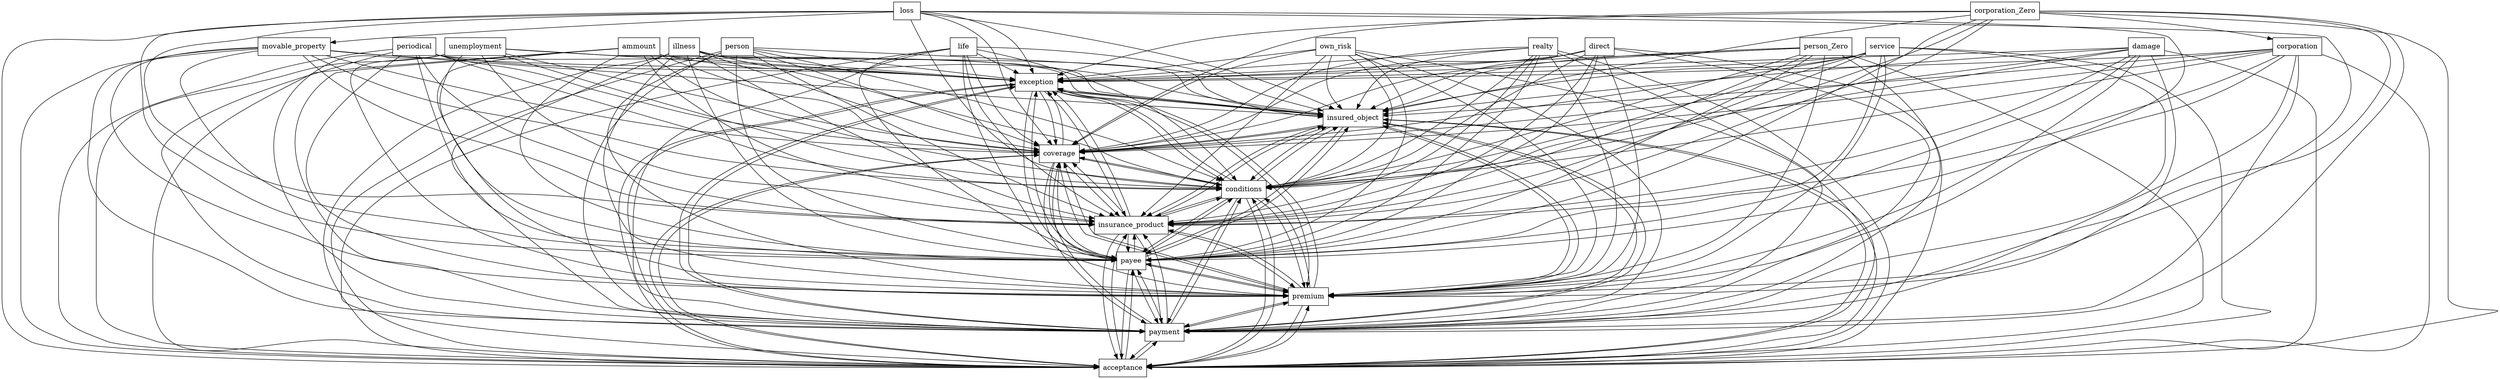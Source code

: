 digraph{
graph [rankdir=TB];
node [shape=box];
edge [arrowhead=normal];
0[label="person",]
1[label="unemployment",]
2[label="loss",]
3[label="exception",]
4[label="corporation",]
5[label="insured_object",]
6[label="life",]
7[label="illness",]
8[label="realty",]
9[label="acceptance",]
10[label="periodical",]
11[label="movable_property",]
12[label="direct",]
13[label="payment",]
14[label="premium",]
15[label="damage",]
16[label="payee",]
17[label="person_Zero",]
18[label="insurance_product",]
19[label="conditions",]
20[label="coverage",]
21[label="ammount",]
22[label="service",]
23[label="corporation_Zero",]
24[label="own_risk",]
0->3[label="",]
0->5[label="",]
0->9[label="",]
0->13[label="",]
0->14[label="",]
0->16[label="",]
0->18[label="",]
0->19[label="",]
0->20[label="",]
1->3[label="",]
1->5[label="",]
1->9[label="",]
1->13[label="",]
1->14[label="",]
1->16[label="",]
1->18[label="",]
1->19[label="",]
1->20[label="",]
2->3[label="",]
2->5[label="",]
2->9[label="",]
2->11[label="",]
2->13[label="",]
2->14[label="",]
2->16[label="",]
2->18[label="",]
2->19[label="",]
2->20[label="",]
3->5[label="",]
3->9[label="",]
3->13[label="",]
3->14[label="",]
3->16[label="",]
3->18[label="",]
3->19[label="",]
3->20[label="",]
4->3[label="",]
4->5[label="",]
4->9[label="",]
4->13[label="",]
4->14[label="",]
4->16[label="",]
4->18[label="",]
4->19[label="",]
4->20[label="",]
5->3[label="",]
5->9[label="",]
5->13[label="",]
5->14[label="",]
5->16[label="",]
5->18[label="",]
5->19[label="",]
5->20[label="",]
6->3[label="",]
6->5[label="",]
6->9[label="",]
6->13[label="",]
6->14[label="",]
6->16[label="",]
6->18[label="",]
6->19[label="",]
6->20[label="",]
7->3[label="",]
7->5[label="",]
7->9[label="",]
7->13[label="",]
7->14[label="",]
7->16[label="",]
7->18[label="",]
7->19[label="",]
7->20[label="",]
8->3[label="",]
8->5[label="",]
8->9[label="",]
8->13[label="",]
8->14[label="",]
8->16[label="",]
8->18[label="",]
8->19[label="",]
8->20[label="",]
9->3[label="",]
9->5[label="",]
9->13[label="",]
9->14[label="",]
9->16[label="",]
9->18[label="",]
9->19[label="",]
9->20[label="",]
10->3[label="",]
10->5[label="",]
10->9[label="",]
10->13[label="",]
10->14[label="",]
10->16[label="",]
10->18[label="",]
10->19[label="",]
10->20[label="",]
11->3[label="",]
11->5[label="",]
11->9[label="",]
11->13[label="",]
11->14[label="",]
11->16[label="",]
11->18[label="",]
11->19[label="",]
11->20[label="",]
12->3[label="",]
12->5[label="",]
12->9[label="",]
12->13[label="",]
12->14[label="",]
12->16[label="",]
12->18[label="",]
12->19[label="",]
12->20[label="",]
13->3[label="",]
13->5[label="",]
13->9[label="",]
13->14[label="",]
13->16[label="",]
13->18[label="",]
13->19[label="",]
13->20[label="",]
14->3[label="",]
14->5[label="",]
14->9[label="",]
14->13[label="",]
14->16[label="",]
14->18[label="",]
14->19[label="",]
14->20[label="",]
15->3[label="",]
15->5[label="",]
15->9[label="",]
15->13[label="",]
15->14[label="",]
15->16[label="",]
15->18[label="",]
15->19[label="",]
15->20[label="",]
16->3[label="",]
16->5[label="",]
16->9[label="",]
16->13[label="",]
16->14[label="",]
16->18[label="",]
16->19[label="",]
16->20[label="",]
17->3[label="",]
17->5[label="",]
17->9[label="",]
17->13[label="",]
17->14[label="",]
17->16[label="",]
17->18[label="",]
17->19[label="",]
17->20[label="",]
18->3[label="",]
18->5[label="",]
18->9[label="",]
18->13[label="",]
18->14[label="",]
18->16[label="",]
18->19[label="",]
18->20[label="",]
19->3[label="",]
19->5[label="",]
19->9[label="",]
19->13[label="",]
19->14[label="",]
19->16[label="",]
19->18[label="",]
19->20[label="",]
20->3[label="",]
20->5[label="",]
20->9[label="",]
20->13[label="",]
20->14[label="",]
20->16[label="",]
20->18[label="",]
20->19[label="",]
21->3[label="",]
21->5[label="",]
21->9[label="",]
21->13[label="",]
21->14[label="",]
21->16[label="",]
21->18[label="",]
21->19[label="",]
21->20[label="",]
22->3[label="",]
22->5[label="",]
22->9[label="",]
22->13[label="",]
22->14[label="",]
22->16[label="",]
22->18[label="",]
22->19[label="",]
22->20[label="",]
23->3[label="",]
23->4[label="",]
23->5[label="",]
23->9[label="",]
23->13[label="",]
23->14[label="",]
23->16[label="",]
23->18[label="",]
23->19[label="",]
23->20[label="",]
24->3[label="",]
24->5[label="",]
24->9[label="",]
24->13[label="",]
24->14[label="",]
24->16[label="",]
24->18[label="",]
24->19[label="",]
24->20[label="",]
}
